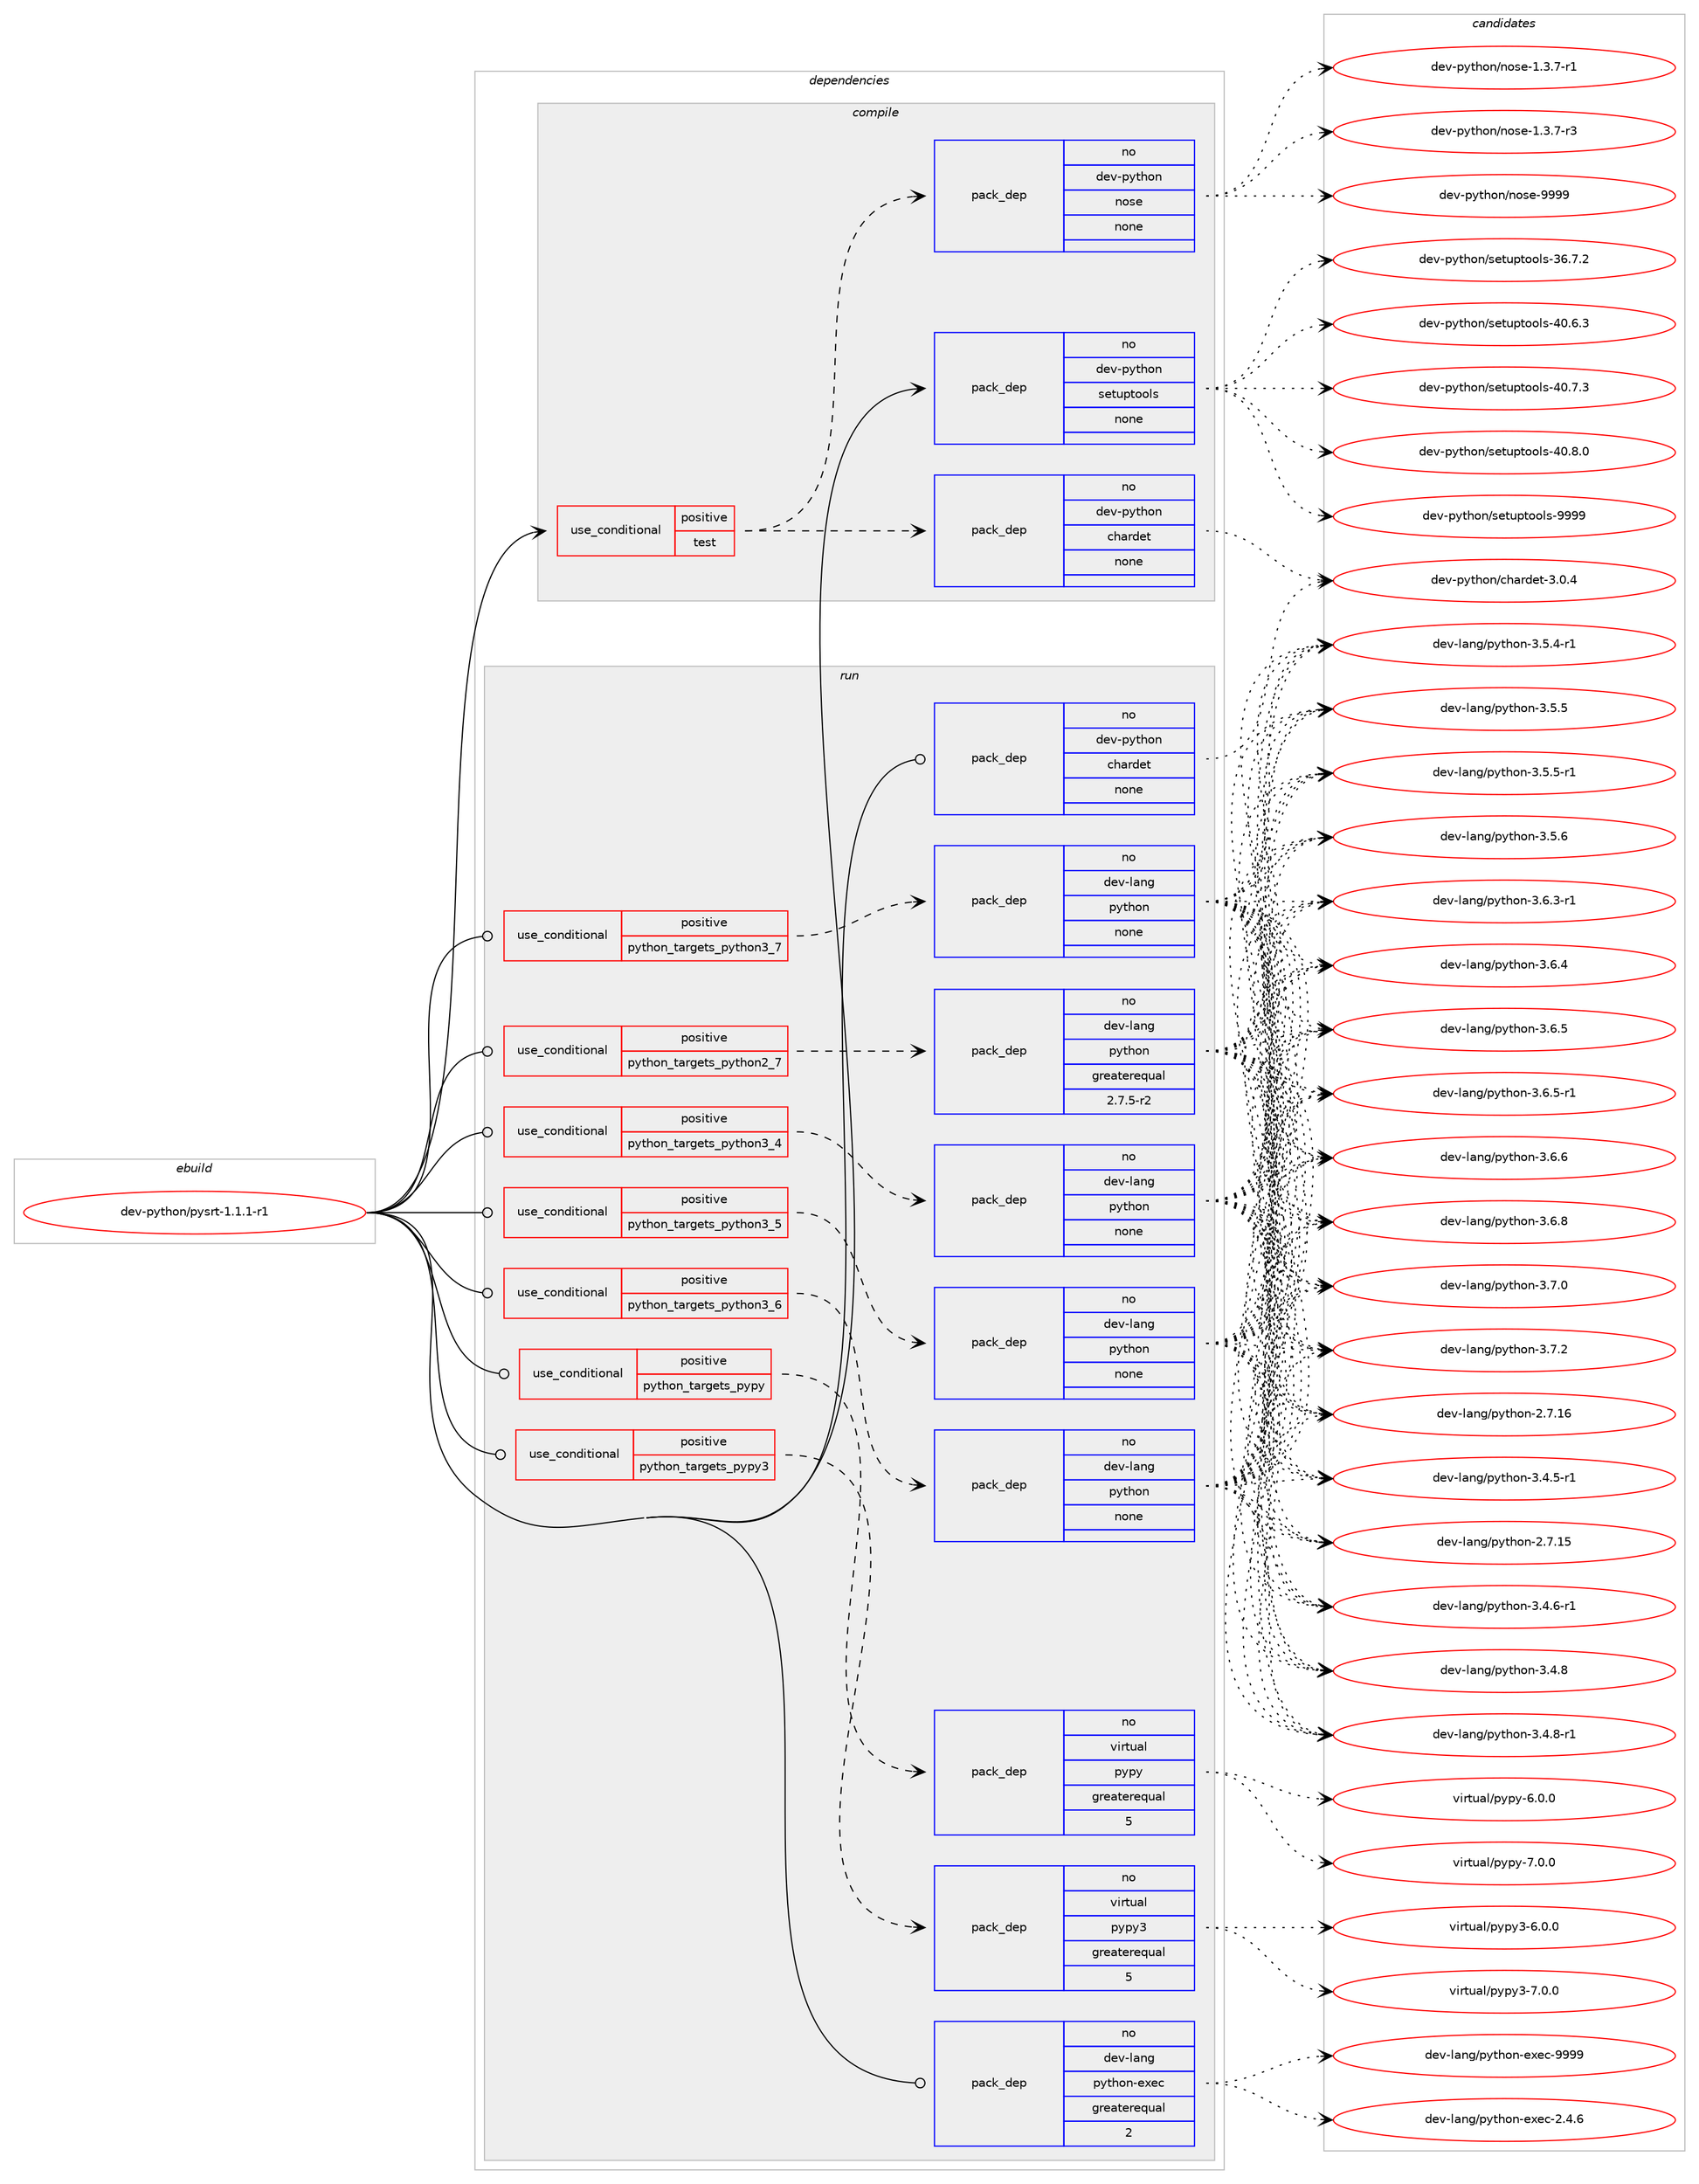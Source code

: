 digraph prolog {

# *************
# Graph options
# *************

newrank=true;
concentrate=true;
compound=true;
graph [rankdir=LR,fontname=Helvetica,fontsize=10,ranksep=1.5];#, ranksep=2.5, nodesep=0.2];
edge  [arrowhead=vee];
node  [fontname=Helvetica,fontsize=10];

# **********
# The ebuild
# **********

subgraph cluster_leftcol {
color=gray;
rank=same;
label=<<i>ebuild</i>>;
id [label="dev-python/pysrt-1.1.1-r1", color=red, width=4, href="../dev-python/pysrt-1.1.1-r1.svg"];
}

# ****************
# The dependencies
# ****************

subgraph cluster_midcol {
color=gray;
label=<<i>dependencies</i>>;
subgraph cluster_compile {
fillcolor="#eeeeee";
style=filled;
label=<<i>compile</i>>;
subgraph cond381866 {
dependency1432517 [label=<<TABLE BORDER="0" CELLBORDER="1" CELLSPACING="0" CELLPADDING="4"><TR><TD ROWSPAN="3" CELLPADDING="10">use_conditional</TD></TR><TR><TD>positive</TD></TR><TR><TD>test</TD></TR></TABLE>>, shape=none, color=red];
subgraph pack1027307 {
dependency1432518 [label=<<TABLE BORDER="0" CELLBORDER="1" CELLSPACING="0" CELLPADDING="4" WIDTH="220"><TR><TD ROWSPAN="6" CELLPADDING="30">pack_dep</TD></TR><TR><TD WIDTH="110">no</TD></TR><TR><TD>dev-python</TD></TR><TR><TD>chardet</TD></TR><TR><TD>none</TD></TR><TR><TD></TD></TR></TABLE>>, shape=none, color=blue];
}
dependency1432517:e -> dependency1432518:w [weight=20,style="dashed",arrowhead="vee"];
subgraph pack1027308 {
dependency1432519 [label=<<TABLE BORDER="0" CELLBORDER="1" CELLSPACING="0" CELLPADDING="4" WIDTH="220"><TR><TD ROWSPAN="6" CELLPADDING="30">pack_dep</TD></TR><TR><TD WIDTH="110">no</TD></TR><TR><TD>dev-python</TD></TR><TR><TD>nose</TD></TR><TR><TD>none</TD></TR><TR><TD></TD></TR></TABLE>>, shape=none, color=blue];
}
dependency1432517:e -> dependency1432519:w [weight=20,style="dashed",arrowhead="vee"];
}
id:e -> dependency1432517:w [weight=20,style="solid",arrowhead="vee"];
subgraph pack1027309 {
dependency1432520 [label=<<TABLE BORDER="0" CELLBORDER="1" CELLSPACING="0" CELLPADDING="4" WIDTH="220"><TR><TD ROWSPAN="6" CELLPADDING="30">pack_dep</TD></TR><TR><TD WIDTH="110">no</TD></TR><TR><TD>dev-python</TD></TR><TR><TD>setuptools</TD></TR><TR><TD>none</TD></TR><TR><TD></TD></TR></TABLE>>, shape=none, color=blue];
}
id:e -> dependency1432520:w [weight=20,style="solid",arrowhead="vee"];
}
subgraph cluster_compileandrun {
fillcolor="#eeeeee";
style=filled;
label=<<i>compile and run</i>>;
}
subgraph cluster_run {
fillcolor="#eeeeee";
style=filled;
label=<<i>run</i>>;
subgraph cond381867 {
dependency1432521 [label=<<TABLE BORDER="0" CELLBORDER="1" CELLSPACING="0" CELLPADDING="4"><TR><TD ROWSPAN="3" CELLPADDING="10">use_conditional</TD></TR><TR><TD>positive</TD></TR><TR><TD>python_targets_pypy</TD></TR></TABLE>>, shape=none, color=red];
subgraph pack1027310 {
dependency1432522 [label=<<TABLE BORDER="0" CELLBORDER="1" CELLSPACING="0" CELLPADDING="4" WIDTH="220"><TR><TD ROWSPAN="6" CELLPADDING="30">pack_dep</TD></TR><TR><TD WIDTH="110">no</TD></TR><TR><TD>virtual</TD></TR><TR><TD>pypy</TD></TR><TR><TD>greaterequal</TD></TR><TR><TD>5</TD></TR></TABLE>>, shape=none, color=blue];
}
dependency1432521:e -> dependency1432522:w [weight=20,style="dashed",arrowhead="vee"];
}
id:e -> dependency1432521:w [weight=20,style="solid",arrowhead="odot"];
subgraph cond381868 {
dependency1432523 [label=<<TABLE BORDER="0" CELLBORDER="1" CELLSPACING="0" CELLPADDING="4"><TR><TD ROWSPAN="3" CELLPADDING="10">use_conditional</TD></TR><TR><TD>positive</TD></TR><TR><TD>python_targets_pypy3</TD></TR></TABLE>>, shape=none, color=red];
subgraph pack1027311 {
dependency1432524 [label=<<TABLE BORDER="0" CELLBORDER="1" CELLSPACING="0" CELLPADDING="4" WIDTH="220"><TR><TD ROWSPAN="6" CELLPADDING="30">pack_dep</TD></TR><TR><TD WIDTH="110">no</TD></TR><TR><TD>virtual</TD></TR><TR><TD>pypy3</TD></TR><TR><TD>greaterequal</TD></TR><TR><TD>5</TD></TR></TABLE>>, shape=none, color=blue];
}
dependency1432523:e -> dependency1432524:w [weight=20,style="dashed",arrowhead="vee"];
}
id:e -> dependency1432523:w [weight=20,style="solid",arrowhead="odot"];
subgraph cond381869 {
dependency1432525 [label=<<TABLE BORDER="0" CELLBORDER="1" CELLSPACING="0" CELLPADDING="4"><TR><TD ROWSPAN="3" CELLPADDING="10">use_conditional</TD></TR><TR><TD>positive</TD></TR><TR><TD>python_targets_python2_7</TD></TR></TABLE>>, shape=none, color=red];
subgraph pack1027312 {
dependency1432526 [label=<<TABLE BORDER="0" CELLBORDER="1" CELLSPACING="0" CELLPADDING="4" WIDTH="220"><TR><TD ROWSPAN="6" CELLPADDING="30">pack_dep</TD></TR><TR><TD WIDTH="110">no</TD></TR><TR><TD>dev-lang</TD></TR><TR><TD>python</TD></TR><TR><TD>greaterequal</TD></TR><TR><TD>2.7.5-r2</TD></TR></TABLE>>, shape=none, color=blue];
}
dependency1432525:e -> dependency1432526:w [weight=20,style="dashed",arrowhead="vee"];
}
id:e -> dependency1432525:w [weight=20,style="solid",arrowhead="odot"];
subgraph cond381870 {
dependency1432527 [label=<<TABLE BORDER="0" CELLBORDER="1" CELLSPACING="0" CELLPADDING="4"><TR><TD ROWSPAN="3" CELLPADDING="10">use_conditional</TD></TR><TR><TD>positive</TD></TR><TR><TD>python_targets_python3_4</TD></TR></TABLE>>, shape=none, color=red];
subgraph pack1027313 {
dependency1432528 [label=<<TABLE BORDER="0" CELLBORDER="1" CELLSPACING="0" CELLPADDING="4" WIDTH="220"><TR><TD ROWSPAN="6" CELLPADDING="30">pack_dep</TD></TR><TR><TD WIDTH="110">no</TD></TR><TR><TD>dev-lang</TD></TR><TR><TD>python</TD></TR><TR><TD>none</TD></TR><TR><TD></TD></TR></TABLE>>, shape=none, color=blue];
}
dependency1432527:e -> dependency1432528:w [weight=20,style="dashed",arrowhead="vee"];
}
id:e -> dependency1432527:w [weight=20,style="solid",arrowhead="odot"];
subgraph cond381871 {
dependency1432529 [label=<<TABLE BORDER="0" CELLBORDER="1" CELLSPACING="0" CELLPADDING="4"><TR><TD ROWSPAN="3" CELLPADDING="10">use_conditional</TD></TR><TR><TD>positive</TD></TR><TR><TD>python_targets_python3_5</TD></TR></TABLE>>, shape=none, color=red];
subgraph pack1027314 {
dependency1432530 [label=<<TABLE BORDER="0" CELLBORDER="1" CELLSPACING="0" CELLPADDING="4" WIDTH="220"><TR><TD ROWSPAN="6" CELLPADDING="30">pack_dep</TD></TR><TR><TD WIDTH="110">no</TD></TR><TR><TD>dev-lang</TD></TR><TR><TD>python</TD></TR><TR><TD>none</TD></TR><TR><TD></TD></TR></TABLE>>, shape=none, color=blue];
}
dependency1432529:e -> dependency1432530:w [weight=20,style="dashed",arrowhead="vee"];
}
id:e -> dependency1432529:w [weight=20,style="solid",arrowhead="odot"];
subgraph cond381872 {
dependency1432531 [label=<<TABLE BORDER="0" CELLBORDER="1" CELLSPACING="0" CELLPADDING="4"><TR><TD ROWSPAN="3" CELLPADDING="10">use_conditional</TD></TR><TR><TD>positive</TD></TR><TR><TD>python_targets_python3_6</TD></TR></TABLE>>, shape=none, color=red];
subgraph pack1027315 {
dependency1432532 [label=<<TABLE BORDER="0" CELLBORDER="1" CELLSPACING="0" CELLPADDING="4" WIDTH="220"><TR><TD ROWSPAN="6" CELLPADDING="30">pack_dep</TD></TR><TR><TD WIDTH="110">no</TD></TR><TR><TD>dev-lang</TD></TR><TR><TD>python</TD></TR><TR><TD>none</TD></TR><TR><TD></TD></TR></TABLE>>, shape=none, color=blue];
}
dependency1432531:e -> dependency1432532:w [weight=20,style="dashed",arrowhead="vee"];
}
id:e -> dependency1432531:w [weight=20,style="solid",arrowhead="odot"];
subgraph cond381873 {
dependency1432533 [label=<<TABLE BORDER="0" CELLBORDER="1" CELLSPACING="0" CELLPADDING="4"><TR><TD ROWSPAN="3" CELLPADDING="10">use_conditional</TD></TR><TR><TD>positive</TD></TR><TR><TD>python_targets_python3_7</TD></TR></TABLE>>, shape=none, color=red];
subgraph pack1027316 {
dependency1432534 [label=<<TABLE BORDER="0" CELLBORDER="1" CELLSPACING="0" CELLPADDING="4" WIDTH="220"><TR><TD ROWSPAN="6" CELLPADDING="30">pack_dep</TD></TR><TR><TD WIDTH="110">no</TD></TR><TR><TD>dev-lang</TD></TR><TR><TD>python</TD></TR><TR><TD>none</TD></TR><TR><TD></TD></TR></TABLE>>, shape=none, color=blue];
}
dependency1432533:e -> dependency1432534:w [weight=20,style="dashed",arrowhead="vee"];
}
id:e -> dependency1432533:w [weight=20,style="solid",arrowhead="odot"];
subgraph pack1027317 {
dependency1432535 [label=<<TABLE BORDER="0" CELLBORDER="1" CELLSPACING="0" CELLPADDING="4" WIDTH="220"><TR><TD ROWSPAN="6" CELLPADDING="30">pack_dep</TD></TR><TR><TD WIDTH="110">no</TD></TR><TR><TD>dev-lang</TD></TR><TR><TD>python-exec</TD></TR><TR><TD>greaterequal</TD></TR><TR><TD>2</TD></TR></TABLE>>, shape=none, color=blue];
}
id:e -> dependency1432535:w [weight=20,style="solid",arrowhead="odot"];
subgraph pack1027318 {
dependency1432536 [label=<<TABLE BORDER="0" CELLBORDER="1" CELLSPACING="0" CELLPADDING="4" WIDTH="220"><TR><TD ROWSPAN="6" CELLPADDING="30">pack_dep</TD></TR><TR><TD WIDTH="110">no</TD></TR><TR><TD>dev-python</TD></TR><TR><TD>chardet</TD></TR><TR><TD>none</TD></TR><TR><TD></TD></TR></TABLE>>, shape=none, color=blue];
}
id:e -> dependency1432536:w [weight=20,style="solid",arrowhead="odot"];
}
}

# **************
# The candidates
# **************

subgraph cluster_choices {
rank=same;
color=gray;
label=<<i>candidates</i>>;

subgraph choice1027307 {
color=black;
nodesep=1;
choice10010111845112121116104111110479910497114100101116455146484652 [label="dev-python/chardet-3.0.4", color=red, width=4,href="../dev-python/chardet-3.0.4.svg"];
dependency1432518:e -> choice10010111845112121116104111110479910497114100101116455146484652:w [style=dotted,weight="100"];
}
subgraph choice1027308 {
color=black;
nodesep=1;
choice10010111845112121116104111110471101111151014549465146554511449 [label="dev-python/nose-1.3.7-r1", color=red, width=4,href="../dev-python/nose-1.3.7-r1.svg"];
choice10010111845112121116104111110471101111151014549465146554511451 [label="dev-python/nose-1.3.7-r3", color=red, width=4,href="../dev-python/nose-1.3.7-r3.svg"];
choice10010111845112121116104111110471101111151014557575757 [label="dev-python/nose-9999", color=red, width=4,href="../dev-python/nose-9999.svg"];
dependency1432519:e -> choice10010111845112121116104111110471101111151014549465146554511449:w [style=dotted,weight="100"];
dependency1432519:e -> choice10010111845112121116104111110471101111151014549465146554511451:w [style=dotted,weight="100"];
dependency1432519:e -> choice10010111845112121116104111110471101111151014557575757:w [style=dotted,weight="100"];
}
subgraph choice1027309 {
color=black;
nodesep=1;
choice100101118451121211161041111104711510111611711211611111110811545515446554650 [label="dev-python/setuptools-36.7.2", color=red, width=4,href="../dev-python/setuptools-36.7.2.svg"];
choice100101118451121211161041111104711510111611711211611111110811545524846544651 [label="dev-python/setuptools-40.6.3", color=red, width=4,href="../dev-python/setuptools-40.6.3.svg"];
choice100101118451121211161041111104711510111611711211611111110811545524846554651 [label="dev-python/setuptools-40.7.3", color=red, width=4,href="../dev-python/setuptools-40.7.3.svg"];
choice100101118451121211161041111104711510111611711211611111110811545524846564648 [label="dev-python/setuptools-40.8.0", color=red, width=4,href="../dev-python/setuptools-40.8.0.svg"];
choice10010111845112121116104111110471151011161171121161111111081154557575757 [label="dev-python/setuptools-9999", color=red, width=4,href="../dev-python/setuptools-9999.svg"];
dependency1432520:e -> choice100101118451121211161041111104711510111611711211611111110811545515446554650:w [style=dotted,weight="100"];
dependency1432520:e -> choice100101118451121211161041111104711510111611711211611111110811545524846544651:w [style=dotted,weight="100"];
dependency1432520:e -> choice100101118451121211161041111104711510111611711211611111110811545524846554651:w [style=dotted,weight="100"];
dependency1432520:e -> choice100101118451121211161041111104711510111611711211611111110811545524846564648:w [style=dotted,weight="100"];
dependency1432520:e -> choice10010111845112121116104111110471151011161171121161111111081154557575757:w [style=dotted,weight="100"];
}
subgraph choice1027310 {
color=black;
nodesep=1;
choice1181051141161179710847112121112121455446484648 [label="virtual/pypy-6.0.0", color=red, width=4,href="../virtual/pypy-6.0.0.svg"];
choice1181051141161179710847112121112121455546484648 [label="virtual/pypy-7.0.0", color=red, width=4,href="../virtual/pypy-7.0.0.svg"];
dependency1432522:e -> choice1181051141161179710847112121112121455446484648:w [style=dotted,weight="100"];
dependency1432522:e -> choice1181051141161179710847112121112121455546484648:w [style=dotted,weight="100"];
}
subgraph choice1027311 {
color=black;
nodesep=1;
choice118105114116117971084711212111212151455446484648 [label="virtual/pypy3-6.0.0", color=red, width=4,href="../virtual/pypy3-6.0.0.svg"];
choice118105114116117971084711212111212151455546484648 [label="virtual/pypy3-7.0.0", color=red, width=4,href="../virtual/pypy3-7.0.0.svg"];
dependency1432524:e -> choice118105114116117971084711212111212151455446484648:w [style=dotted,weight="100"];
dependency1432524:e -> choice118105114116117971084711212111212151455546484648:w [style=dotted,weight="100"];
}
subgraph choice1027312 {
color=black;
nodesep=1;
choice10010111845108971101034711212111610411111045504655464953 [label="dev-lang/python-2.7.15", color=red, width=4,href="../dev-lang/python-2.7.15.svg"];
choice10010111845108971101034711212111610411111045504655464954 [label="dev-lang/python-2.7.16", color=red, width=4,href="../dev-lang/python-2.7.16.svg"];
choice1001011184510897110103471121211161041111104551465246534511449 [label="dev-lang/python-3.4.5-r1", color=red, width=4,href="../dev-lang/python-3.4.5-r1.svg"];
choice1001011184510897110103471121211161041111104551465246544511449 [label="dev-lang/python-3.4.6-r1", color=red, width=4,href="../dev-lang/python-3.4.6-r1.svg"];
choice100101118451089711010347112121116104111110455146524656 [label="dev-lang/python-3.4.8", color=red, width=4,href="../dev-lang/python-3.4.8.svg"];
choice1001011184510897110103471121211161041111104551465246564511449 [label="dev-lang/python-3.4.8-r1", color=red, width=4,href="../dev-lang/python-3.4.8-r1.svg"];
choice1001011184510897110103471121211161041111104551465346524511449 [label="dev-lang/python-3.5.4-r1", color=red, width=4,href="../dev-lang/python-3.5.4-r1.svg"];
choice100101118451089711010347112121116104111110455146534653 [label="dev-lang/python-3.5.5", color=red, width=4,href="../dev-lang/python-3.5.5.svg"];
choice1001011184510897110103471121211161041111104551465346534511449 [label="dev-lang/python-3.5.5-r1", color=red, width=4,href="../dev-lang/python-3.5.5-r1.svg"];
choice100101118451089711010347112121116104111110455146534654 [label="dev-lang/python-3.5.6", color=red, width=4,href="../dev-lang/python-3.5.6.svg"];
choice1001011184510897110103471121211161041111104551465446514511449 [label="dev-lang/python-3.6.3-r1", color=red, width=4,href="../dev-lang/python-3.6.3-r1.svg"];
choice100101118451089711010347112121116104111110455146544652 [label="dev-lang/python-3.6.4", color=red, width=4,href="../dev-lang/python-3.6.4.svg"];
choice100101118451089711010347112121116104111110455146544653 [label="dev-lang/python-3.6.5", color=red, width=4,href="../dev-lang/python-3.6.5.svg"];
choice1001011184510897110103471121211161041111104551465446534511449 [label="dev-lang/python-3.6.5-r1", color=red, width=4,href="../dev-lang/python-3.6.5-r1.svg"];
choice100101118451089711010347112121116104111110455146544654 [label="dev-lang/python-3.6.6", color=red, width=4,href="../dev-lang/python-3.6.6.svg"];
choice100101118451089711010347112121116104111110455146544656 [label="dev-lang/python-3.6.8", color=red, width=4,href="../dev-lang/python-3.6.8.svg"];
choice100101118451089711010347112121116104111110455146554648 [label="dev-lang/python-3.7.0", color=red, width=4,href="../dev-lang/python-3.7.0.svg"];
choice100101118451089711010347112121116104111110455146554650 [label="dev-lang/python-3.7.2", color=red, width=4,href="../dev-lang/python-3.7.2.svg"];
dependency1432526:e -> choice10010111845108971101034711212111610411111045504655464953:w [style=dotted,weight="100"];
dependency1432526:e -> choice10010111845108971101034711212111610411111045504655464954:w [style=dotted,weight="100"];
dependency1432526:e -> choice1001011184510897110103471121211161041111104551465246534511449:w [style=dotted,weight="100"];
dependency1432526:e -> choice1001011184510897110103471121211161041111104551465246544511449:w [style=dotted,weight="100"];
dependency1432526:e -> choice100101118451089711010347112121116104111110455146524656:w [style=dotted,weight="100"];
dependency1432526:e -> choice1001011184510897110103471121211161041111104551465246564511449:w [style=dotted,weight="100"];
dependency1432526:e -> choice1001011184510897110103471121211161041111104551465346524511449:w [style=dotted,weight="100"];
dependency1432526:e -> choice100101118451089711010347112121116104111110455146534653:w [style=dotted,weight="100"];
dependency1432526:e -> choice1001011184510897110103471121211161041111104551465346534511449:w [style=dotted,weight="100"];
dependency1432526:e -> choice100101118451089711010347112121116104111110455146534654:w [style=dotted,weight="100"];
dependency1432526:e -> choice1001011184510897110103471121211161041111104551465446514511449:w [style=dotted,weight="100"];
dependency1432526:e -> choice100101118451089711010347112121116104111110455146544652:w [style=dotted,weight="100"];
dependency1432526:e -> choice100101118451089711010347112121116104111110455146544653:w [style=dotted,weight="100"];
dependency1432526:e -> choice1001011184510897110103471121211161041111104551465446534511449:w [style=dotted,weight="100"];
dependency1432526:e -> choice100101118451089711010347112121116104111110455146544654:w [style=dotted,weight="100"];
dependency1432526:e -> choice100101118451089711010347112121116104111110455146544656:w [style=dotted,weight="100"];
dependency1432526:e -> choice100101118451089711010347112121116104111110455146554648:w [style=dotted,weight="100"];
dependency1432526:e -> choice100101118451089711010347112121116104111110455146554650:w [style=dotted,weight="100"];
}
subgraph choice1027313 {
color=black;
nodesep=1;
choice10010111845108971101034711212111610411111045504655464953 [label="dev-lang/python-2.7.15", color=red, width=4,href="../dev-lang/python-2.7.15.svg"];
choice10010111845108971101034711212111610411111045504655464954 [label="dev-lang/python-2.7.16", color=red, width=4,href="../dev-lang/python-2.7.16.svg"];
choice1001011184510897110103471121211161041111104551465246534511449 [label="dev-lang/python-3.4.5-r1", color=red, width=4,href="../dev-lang/python-3.4.5-r1.svg"];
choice1001011184510897110103471121211161041111104551465246544511449 [label="dev-lang/python-3.4.6-r1", color=red, width=4,href="../dev-lang/python-3.4.6-r1.svg"];
choice100101118451089711010347112121116104111110455146524656 [label="dev-lang/python-3.4.8", color=red, width=4,href="../dev-lang/python-3.4.8.svg"];
choice1001011184510897110103471121211161041111104551465246564511449 [label="dev-lang/python-3.4.8-r1", color=red, width=4,href="../dev-lang/python-3.4.8-r1.svg"];
choice1001011184510897110103471121211161041111104551465346524511449 [label="dev-lang/python-3.5.4-r1", color=red, width=4,href="../dev-lang/python-3.5.4-r1.svg"];
choice100101118451089711010347112121116104111110455146534653 [label="dev-lang/python-3.5.5", color=red, width=4,href="../dev-lang/python-3.5.5.svg"];
choice1001011184510897110103471121211161041111104551465346534511449 [label="dev-lang/python-3.5.5-r1", color=red, width=4,href="../dev-lang/python-3.5.5-r1.svg"];
choice100101118451089711010347112121116104111110455146534654 [label="dev-lang/python-3.5.6", color=red, width=4,href="../dev-lang/python-3.5.6.svg"];
choice1001011184510897110103471121211161041111104551465446514511449 [label="dev-lang/python-3.6.3-r1", color=red, width=4,href="../dev-lang/python-3.6.3-r1.svg"];
choice100101118451089711010347112121116104111110455146544652 [label="dev-lang/python-3.6.4", color=red, width=4,href="../dev-lang/python-3.6.4.svg"];
choice100101118451089711010347112121116104111110455146544653 [label="dev-lang/python-3.6.5", color=red, width=4,href="../dev-lang/python-3.6.5.svg"];
choice1001011184510897110103471121211161041111104551465446534511449 [label="dev-lang/python-3.6.5-r1", color=red, width=4,href="../dev-lang/python-3.6.5-r1.svg"];
choice100101118451089711010347112121116104111110455146544654 [label="dev-lang/python-3.6.6", color=red, width=4,href="../dev-lang/python-3.6.6.svg"];
choice100101118451089711010347112121116104111110455146544656 [label="dev-lang/python-3.6.8", color=red, width=4,href="../dev-lang/python-3.6.8.svg"];
choice100101118451089711010347112121116104111110455146554648 [label="dev-lang/python-3.7.0", color=red, width=4,href="../dev-lang/python-3.7.0.svg"];
choice100101118451089711010347112121116104111110455146554650 [label="dev-lang/python-3.7.2", color=red, width=4,href="../dev-lang/python-3.7.2.svg"];
dependency1432528:e -> choice10010111845108971101034711212111610411111045504655464953:w [style=dotted,weight="100"];
dependency1432528:e -> choice10010111845108971101034711212111610411111045504655464954:w [style=dotted,weight="100"];
dependency1432528:e -> choice1001011184510897110103471121211161041111104551465246534511449:w [style=dotted,weight="100"];
dependency1432528:e -> choice1001011184510897110103471121211161041111104551465246544511449:w [style=dotted,weight="100"];
dependency1432528:e -> choice100101118451089711010347112121116104111110455146524656:w [style=dotted,weight="100"];
dependency1432528:e -> choice1001011184510897110103471121211161041111104551465246564511449:w [style=dotted,weight="100"];
dependency1432528:e -> choice1001011184510897110103471121211161041111104551465346524511449:w [style=dotted,weight="100"];
dependency1432528:e -> choice100101118451089711010347112121116104111110455146534653:w [style=dotted,weight="100"];
dependency1432528:e -> choice1001011184510897110103471121211161041111104551465346534511449:w [style=dotted,weight="100"];
dependency1432528:e -> choice100101118451089711010347112121116104111110455146534654:w [style=dotted,weight="100"];
dependency1432528:e -> choice1001011184510897110103471121211161041111104551465446514511449:w [style=dotted,weight="100"];
dependency1432528:e -> choice100101118451089711010347112121116104111110455146544652:w [style=dotted,weight="100"];
dependency1432528:e -> choice100101118451089711010347112121116104111110455146544653:w [style=dotted,weight="100"];
dependency1432528:e -> choice1001011184510897110103471121211161041111104551465446534511449:w [style=dotted,weight="100"];
dependency1432528:e -> choice100101118451089711010347112121116104111110455146544654:w [style=dotted,weight="100"];
dependency1432528:e -> choice100101118451089711010347112121116104111110455146544656:w [style=dotted,weight="100"];
dependency1432528:e -> choice100101118451089711010347112121116104111110455146554648:w [style=dotted,weight="100"];
dependency1432528:e -> choice100101118451089711010347112121116104111110455146554650:w [style=dotted,weight="100"];
}
subgraph choice1027314 {
color=black;
nodesep=1;
choice10010111845108971101034711212111610411111045504655464953 [label="dev-lang/python-2.7.15", color=red, width=4,href="../dev-lang/python-2.7.15.svg"];
choice10010111845108971101034711212111610411111045504655464954 [label="dev-lang/python-2.7.16", color=red, width=4,href="../dev-lang/python-2.7.16.svg"];
choice1001011184510897110103471121211161041111104551465246534511449 [label="dev-lang/python-3.4.5-r1", color=red, width=4,href="../dev-lang/python-3.4.5-r1.svg"];
choice1001011184510897110103471121211161041111104551465246544511449 [label="dev-lang/python-3.4.6-r1", color=red, width=4,href="../dev-lang/python-3.4.6-r1.svg"];
choice100101118451089711010347112121116104111110455146524656 [label="dev-lang/python-3.4.8", color=red, width=4,href="../dev-lang/python-3.4.8.svg"];
choice1001011184510897110103471121211161041111104551465246564511449 [label="dev-lang/python-3.4.8-r1", color=red, width=4,href="../dev-lang/python-3.4.8-r1.svg"];
choice1001011184510897110103471121211161041111104551465346524511449 [label="dev-lang/python-3.5.4-r1", color=red, width=4,href="../dev-lang/python-3.5.4-r1.svg"];
choice100101118451089711010347112121116104111110455146534653 [label="dev-lang/python-3.5.5", color=red, width=4,href="../dev-lang/python-3.5.5.svg"];
choice1001011184510897110103471121211161041111104551465346534511449 [label="dev-lang/python-3.5.5-r1", color=red, width=4,href="../dev-lang/python-3.5.5-r1.svg"];
choice100101118451089711010347112121116104111110455146534654 [label="dev-lang/python-3.5.6", color=red, width=4,href="../dev-lang/python-3.5.6.svg"];
choice1001011184510897110103471121211161041111104551465446514511449 [label="dev-lang/python-3.6.3-r1", color=red, width=4,href="../dev-lang/python-3.6.3-r1.svg"];
choice100101118451089711010347112121116104111110455146544652 [label="dev-lang/python-3.6.4", color=red, width=4,href="../dev-lang/python-3.6.4.svg"];
choice100101118451089711010347112121116104111110455146544653 [label="dev-lang/python-3.6.5", color=red, width=4,href="../dev-lang/python-3.6.5.svg"];
choice1001011184510897110103471121211161041111104551465446534511449 [label="dev-lang/python-3.6.5-r1", color=red, width=4,href="../dev-lang/python-3.6.5-r1.svg"];
choice100101118451089711010347112121116104111110455146544654 [label="dev-lang/python-3.6.6", color=red, width=4,href="../dev-lang/python-3.6.6.svg"];
choice100101118451089711010347112121116104111110455146544656 [label="dev-lang/python-3.6.8", color=red, width=4,href="../dev-lang/python-3.6.8.svg"];
choice100101118451089711010347112121116104111110455146554648 [label="dev-lang/python-3.7.0", color=red, width=4,href="../dev-lang/python-3.7.0.svg"];
choice100101118451089711010347112121116104111110455146554650 [label="dev-lang/python-3.7.2", color=red, width=4,href="../dev-lang/python-3.7.2.svg"];
dependency1432530:e -> choice10010111845108971101034711212111610411111045504655464953:w [style=dotted,weight="100"];
dependency1432530:e -> choice10010111845108971101034711212111610411111045504655464954:w [style=dotted,weight="100"];
dependency1432530:e -> choice1001011184510897110103471121211161041111104551465246534511449:w [style=dotted,weight="100"];
dependency1432530:e -> choice1001011184510897110103471121211161041111104551465246544511449:w [style=dotted,weight="100"];
dependency1432530:e -> choice100101118451089711010347112121116104111110455146524656:w [style=dotted,weight="100"];
dependency1432530:e -> choice1001011184510897110103471121211161041111104551465246564511449:w [style=dotted,weight="100"];
dependency1432530:e -> choice1001011184510897110103471121211161041111104551465346524511449:w [style=dotted,weight="100"];
dependency1432530:e -> choice100101118451089711010347112121116104111110455146534653:w [style=dotted,weight="100"];
dependency1432530:e -> choice1001011184510897110103471121211161041111104551465346534511449:w [style=dotted,weight="100"];
dependency1432530:e -> choice100101118451089711010347112121116104111110455146534654:w [style=dotted,weight="100"];
dependency1432530:e -> choice1001011184510897110103471121211161041111104551465446514511449:w [style=dotted,weight="100"];
dependency1432530:e -> choice100101118451089711010347112121116104111110455146544652:w [style=dotted,weight="100"];
dependency1432530:e -> choice100101118451089711010347112121116104111110455146544653:w [style=dotted,weight="100"];
dependency1432530:e -> choice1001011184510897110103471121211161041111104551465446534511449:w [style=dotted,weight="100"];
dependency1432530:e -> choice100101118451089711010347112121116104111110455146544654:w [style=dotted,weight="100"];
dependency1432530:e -> choice100101118451089711010347112121116104111110455146544656:w [style=dotted,weight="100"];
dependency1432530:e -> choice100101118451089711010347112121116104111110455146554648:w [style=dotted,weight="100"];
dependency1432530:e -> choice100101118451089711010347112121116104111110455146554650:w [style=dotted,weight="100"];
}
subgraph choice1027315 {
color=black;
nodesep=1;
choice10010111845108971101034711212111610411111045504655464953 [label="dev-lang/python-2.7.15", color=red, width=4,href="../dev-lang/python-2.7.15.svg"];
choice10010111845108971101034711212111610411111045504655464954 [label="dev-lang/python-2.7.16", color=red, width=4,href="../dev-lang/python-2.7.16.svg"];
choice1001011184510897110103471121211161041111104551465246534511449 [label="dev-lang/python-3.4.5-r1", color=red, width=4,href="../dev-lang/python-3.4.5-r1.svg"];
choice1001011184510897110103471121211161041111104551465246544511449 [label="dev-lang/python-3.4.6-r1", color=red, width=4,href="../dev-lang/python-3.4.6-r1.svg"];
choice100101118451089711010347112121116104111110455146524656 [label="dev-lang/python-3.4.8", color=red, width=4,href="../dev-lang/python-3.4.8.svg"];
choice1001011184510897110103471121211161041111104551465246564511449 [label="dev-lang/python-3.4.8-r1", color=red, width=4,href="../dev-lang/python-3.4.8-r1.svg"];
choice1001011184510897110103471121211161041111104551465346524511449 [label="dev-lang/python-3.5.4-r1", color=red, width=4,href="../dev-lang/python-3.5.4-r1.svg"];
choice100101118451089711010347112121116104111110455146534653 [label="dev-lang/python-3.5.5", color=red, width=4,href="../dev-lang/python-3.5.5.svg"];
choice1001011184510897110103471121211161041111104551465346534511449 [label="dev-lang/python-3.5.5-r1", color=red, width=4,href="../dev-lang/python-3.5.5-r1.svg"];
choice100101118451089711010347112121116104111110455146534654 [label="dev-lang/python-3.5.6", color=red, width=4,href="../dev-lang/python-3.5.6.svg"];
choice1001011184510897110103471121211161041111104551465446514511449 [label="dev-lang/python-3.6.3-r1", color=red, width=4,href="../dev-lang/python-3.6.3-r1.svg"];
choice100101118451089711010347112121116104111110455146544652 [label="dev-lang/python-3.6.4", color=red, width=4,href="../dev-lang/python-3.6.4.svg"];
choice100101118451089711010347112121116104111110455146544653 [label="dev-lang/python-3.6.5", color=red, width=4,href="../dev-lang/python-3.6.5.svg"];
choice1001011184510897110103471121211161041111104551465446534511449 [label="dev-lang/python-3.6.5-r1", color=red, width=4,href="../dev-lang/python-3.6.5-r1.svg"];
choice100101118451089711010347112121116104111110455146544654 [label="dev-lang/python-3.6.6", color=red, width=4,href="../dev-lang/python-3.6.6.svg"];
choice100101118451089711010347112121116104111110455146544656 [label="dev-lang/python-3.6.8", color=red, width=4,href="../dev-lang/python-3.6.8.svg"];
choice100101118451089711010347112121116104111110455146554648 [label="dev-lang/python-3.7.0", color=red, width=4,href="../dev-lang/python-3.7.0.svg"];
choice100101118451089711010347112121116104111110455146554650 [label="dev-lang/python-3.7.2", color=red, width=4,href="../dev-lang/python-3.7.2.svg"];
dependency1432532:e -> choice10010111845108971101034711212111610411111045504655464953:w [style=dotted,weight="100"];
dependency1432532:e -> choice10010111845108971101034711212111610411111045504655464954:w [style=dotted,weight="100"];
dependency1432532:e -> choice1001011184510897110103471121211161041111104551465246534511449:w [style=dotted,weight="100"];
dependency1432532:e -> choice1001011184510897110103471121211161041111104551465246544511449:w [style=dotted,weight="100"];
dependency1432532:e -> choice100101118451089711010347112121116104111110455146524656:w [style=dotted,weight="100"];
dependency1432532:e -> choice1001011184510897110103471121211161041111104551465246564511449:w [style=dotted,weight="100"];
dependency1432532:e -> choice1001011184510897110103471121211161041111104551465346524511449:w [style=dotted,weight="100"];
dependency1432532:e -> choice100101118451089711010347112121116104111110455146534653:w [style=dotted,weight="100"];
dependency1432532:e -> choice1001011184510897110103471121211161041111104551465346534511449:w [style=dotted,weight="100"];
dependency1432532:e -> choice100101118451089711010347112121116104111110455146534654:w [style=dotted,weight="100"];
dependency1432532:e -> choice1001011184510897110103471121211161041111104551465446514511449:w [style=dotted,weight="100"];
dependency1432532:e -> choice100101118451089711010347112121116104111110455146544652:w [style=dotted,weight="100"];
dependency1432532:e -> choice100101118451089711010347112121116104111110455146544653:w [style=dotted,weight="100"];
dependency1432532:e -> choice1001011184510897110103471121211161041111104551465446534511449:w [style=dotted,weight="100"];
dependency1432532:e -> choice100101118451089711010347112121116104111110455146544654:w [style=dotted,weight="100"];
dependency1432532:e -> choice100101118451089711010347112121116104111110455146544656:w [style=dotted,weight="100"];
dependency1432532:e -> choice100101118451089711010347112121116104111110455146554648:w [style=dotted,weight="100"];
dependency1432532:e -> choice100101118451089711010347112121116104111110455146554650:w [style=dotted,weight="100"];
}
subgraph choice1027316 {
color=black;
nodesep=1;
choice10010111845108971101034711212111610411111045504655464953 [label="dev-lang/python-2.7.15", color=red, width=4,href="../dev-lang/python-2.7.15.svg"];
choice10010111845108971101034711212111610411111045504655464954 [label="dev-lang/python-2.7.16", color=red, width=4,href="../dev-lang/python-2.7.16.svg"];
choice1001011184510897110103471121211161041111104551465246534511449 [label="dev-lang/python-3.4.5-r1", color=red, width=4,href="../dev-lang/python-3.4.5-r1.svg"];
choice1001011184510897110103471121211161041111104551465246544511449 [label="dev-lang/python-3.4.6-r1", color=red, width=4,href="../dev-lang/python-3.4.6-r1.svg"];
choice100101118451089711010347112121116104111110455146524656 [label="dev-lang/python-3.4.8", color=red, width=4,href="../dev-lang/python-3.4.8.svg"];
choice1001011184510897110103471121211161041111104551465246564511449 [label="dev-lang/python-3.4.8-r1", color=red, width=4,href="../dev-lang/python-3.4.8-r1.svg"];
choice1001011184510897110103471121211161041111104551465346524511449 [label="dev-lang/python-3.5.4-r1", color=red, width=4,href="../dev-lang/python-3.5.4-r1.svg"];
choice100101118451089711010347112121116104111110455146534653 [label="dev-lang/python-3.5.5", color=red, width=4,href="../dev-lang/python-3.5.5.svg"];
choice1001011184510897110103471121211161041111104551465346534511449 [label="dev-lang/python-3.5.5-r1", color=red, width=4,href="../dev-lang/python-3.5.5-r1.svg"];
choice100101118451089711010347112121116104111110455146534654 [label="dev-lang/python-3.5.6", color=red, width=4,href="../dev-lang/python-3.5.6.svg"];
choice1001011184510897110103471121211161041111104551465446514511449 [label="dev-lang/python-3.6.3-r1", color=red, width=4,href="../dev-lang/python-3.6.3-r1.svg"];
choice100101118451089711010347112121116104111110455146544652 [label="dev-lang/python-3.6.4", color=red, width=4,href="../dev-lang/python-3.6.4.svg"];
choice100101118451089711010347112121116104111110455146544653 [label="dev-lang/python-3.6.5", color=red, width=4,href="../dev-lang/python-3.6.5.svg"];
choice1001011184510897110103471121211161041111104551465446534511449 [label="dev-lang/python-3.6.5-r1", color=red, width=4,href="../dev-lang/python-3.6.5-r1.svg"];
choice100101118451089711010347112121116104111110455146544654 [label="dev-lang/python-3.6.6", color=red, width=4,href="../dev-lang/python-3.6.6.svg"];
choice100101118451089711010347112121116104111110455146544656 [label="dev-lang/python-3.6.8", color=red, width=4,href="../dev-lang/python-3.6.8.svg"];
choice100101118451089711010347112121116104111110455146554648 [label="dev-lang/python-3.7.0", color=red, width=4,href="../dev-lang/python-3.7.0.svg"];
choice100101118451089711010347112121116104111110455146554650 [label="dev-lang/python-3.7.2", color=red, width=4,href="../dev-lang/python-3.7.2.svg"];
dependency1432534:e -> choice10010111845108971101034711212111610411111045504655464953:w [style=dotted,weight="100"];
dependency1432534:e -> choice10010111845108971101034711212111610411111045504655464954:w [style=dotted,weight="100"];
dependency1432534:e -> choice1001011184510897110103471121211161041111104551465246534511449:w [style=dotted,weight="100"];
dependency1432534:e -> choice1001011184510897110103471121211161041111104551465246544511449:w [style=dotted,weight="100"];
dependency1432534:e -> choice100101118451089711010347112121116104111110455146524656:w [style=dotted,weight="100"];
dependency1432534:e -> choice1001011184510897110103471121211161041111104551465246564511449:w [style=dotted,weight="100"];
dependency1432534:e -> choice1001011184510897110103471121211161041111104551465346524511449:w [style=dotted,weight="100"];
dependency1432534:e -> choice100101118451089711010347112121116104111110455146534653:w [style=dotted,weight="100"];
dependency1432534:e -> choice1001011184510897110103471121211161041111104551465346534511449:w [style=dotted,weight="100"];
dependency1432534:e -> choice100101118451089711010347112121116104111110455146534654:w [style=dotted,weight="100"];
dependency1432534:e -> choice1001011184510897110103471121211161041111104551465446514511449:w [style=dotted,weight="100"];
dependency1432534:e -> choice100101118451089711010347112121116104111110455146544652:w [style=dotted,weight="100"];
dependency1432534:e -> choice100101118451089711010347112121116104111110455146544653:w [style=dotted,weight="100"];
dependency1432534:e -> choice1001011184510897110103471121211161041111104551465446534511449:w [style=dotted,weight="100"];
dependency1432534:e -> choice100101118451089711010347112121116104111110455146544654:w [style=dotted,weight="100"];
dependency1432534:e -> choice100101118451089711010347112121116104111110455146544656:w [style=dotted,weight="100"];
dependency1432534:e -> choice100101118451089711010347112121116104111110455146554648:w [style=dotted,weight="100"];
dependency1432534:e -> choice100101118451089711010347112121116104111110455146554650:w [style=dotted,weight="100"];
}
subgraph choice1027317 {
color=black;
nodesep=1;
choice1001011184510897110103471121211161041111104510112010199455046524654 [label="dev-lang/python-exec-2.4.6", color=red, width=4,href="../dev-lang/python-exec-2.4.6.svg"];
choice10010111845108971101034711212111610411111045101120101994557575757 [label="dev-lang/python-exec-9999", color=red, width=4,href="../dev-lang/python-exec-9999.svg"];
dependency1432535:e -> choice1001011184510897110103471121211161041111104510112010199455046524654:w [style=dotted,weight="100"];
dependency1432535:e -> choice10010111845108971101034711212111610411111045101120101994557575757:w [style=dotted,weight="100"];
}
subgraph choice1027318 {
color=black;
nodesep=1;
choice10010111845112121116104111110479910497114100101116455146484652 [label="dev-python/chardet-3.0.4", color=red, width=4,href="../dev-python/chardet-3.0.4.svg"];
dependency1432536:e -> choice10010111845112121116104111110479910497114100101116455146484652:w [style=dotted,weight="100"];
}
}

}
